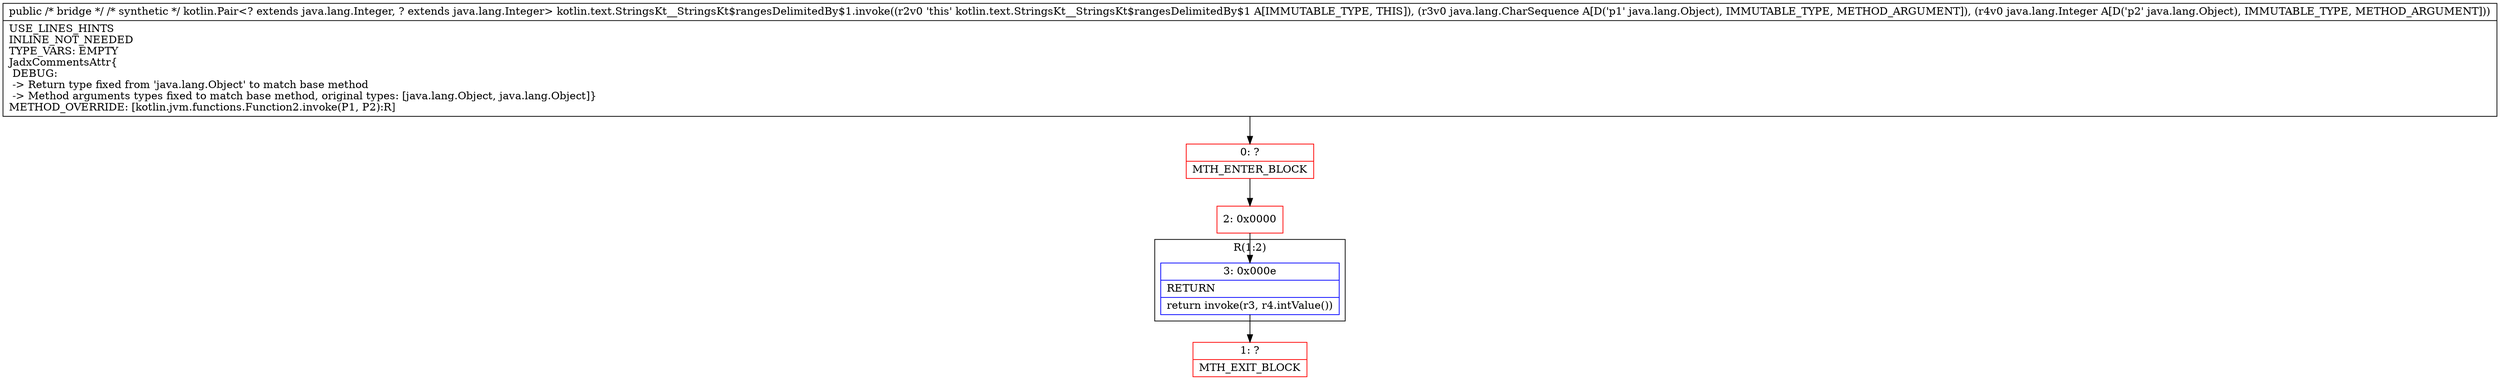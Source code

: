digraph "CFG forkotlin.text.StringsKt__StringsKt$rangesDelimitedBy$1.invoke(Ljava\/lang\/Object;Ljava\/lang\/Object;)Ljava\/lang\/Object;" {
subgraph cluster_Region_1756318459 {
label = "R(1:2)";
node [shape=record,color=blue];
Node_3 [shape=record,label="{3\:\ 0x000e|RETURN\l|return invoke(r3, r4.intValue())\l}"];
}
Node_0 [shape=record,color=red,label="{0\:\ ?|MTH_ENTER_BLOCK\l}"];
Node_2 [shape=record,color=red,label="{2\:\ 0x0000}"];
Node_1 [shape=record,color=red,label="{1\:\ ?|MTH_EXIT_BLOCK\l}"];
MethodNode[shape=record,label="{public \/* bridge *\/ \/* synthetic *\/ kotlin.Pair\<? extends java.lang.Integer, ? extends java.lang.Integer\> kotlin.text.StringsKt__StringsKt$rangesDelimitedBy$1.invoke((r2v0 'this' kotlin.text.StringsKt__StringsKt$rangesDelimitedBy$1 A[IMMUTABLE_TYPE, THIS]), (r3v0 java.lang.CharSequence A[D('p1' java.lang.Object), IMMUTABLE_TYPE, METHOD_ARGUMENT]), (r4v0 java.lang.Integer A[D('p2' java.lang.Object), IMMUTABLE_TYPE, METHOD_ARGUMENT]))  | USE_LINES_HINTS\lINLINE_NOT_NEEDED\lTYPE_VARS: EMPTY\lJadxCommentsAttr\{\l DEBUG: \l \-\> Return type fixed from 'java.lang.Object' to match base method\l \-\> Method arguments types fixed to match base method, original types: [java.lang.Object, java.lang.Object]\}\lMETHOD_OVERRIDE: [kotlin.jvm.functions.Function2.invoke(P1, P2):R]\l}"];
MethodNode -> Node_0;Node_3 -> Node_1;
Node_0 -> Node_2;
Node_2 -> Node_3;
}

